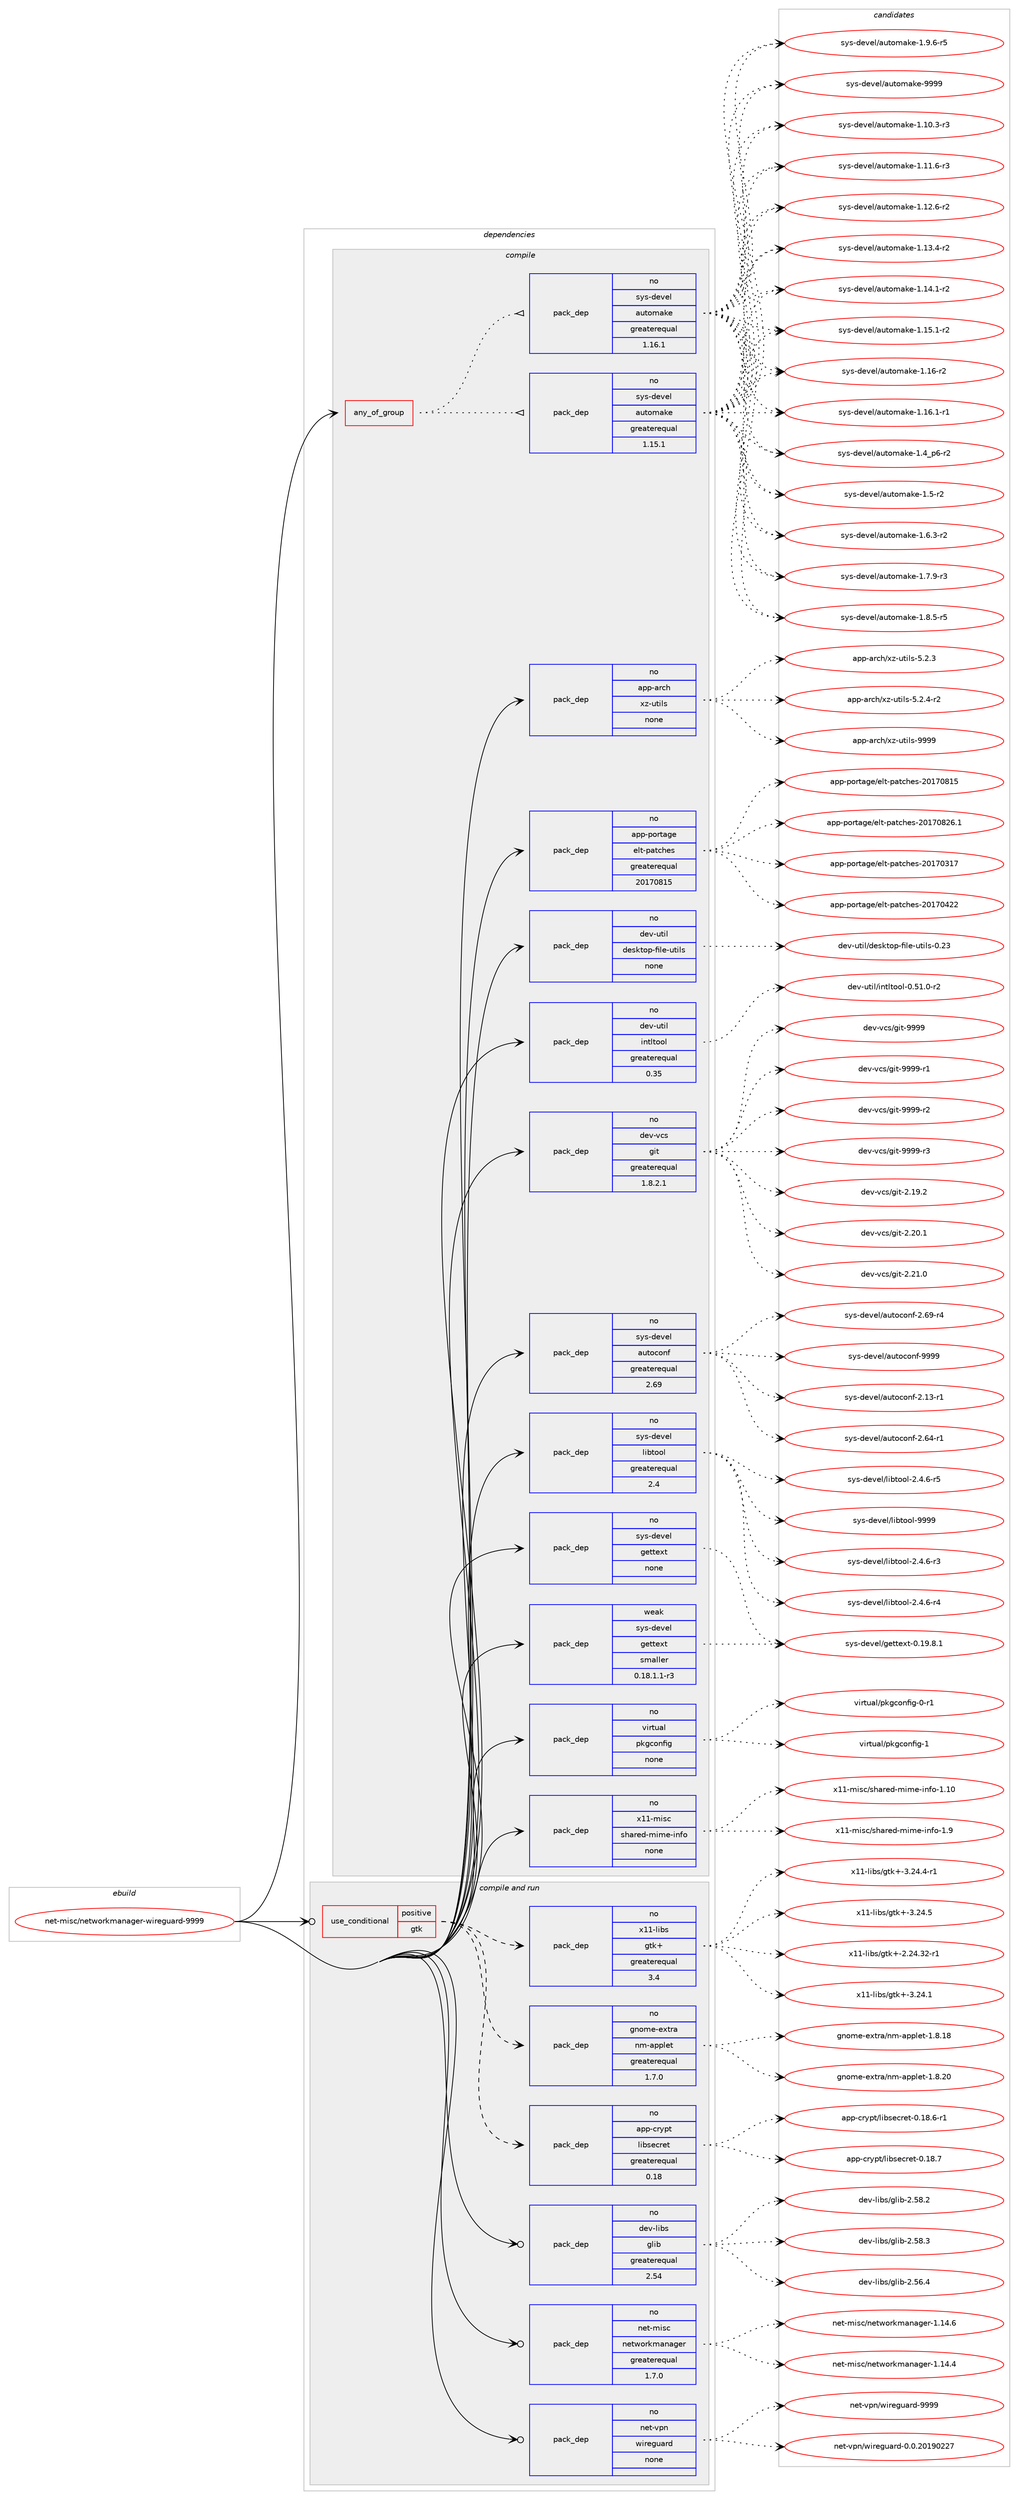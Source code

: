digraph prolog {

# *************
# Graph options
# *************

newrank=true;
concentrate=true;
compound=true;
graph [rankdir=LR,fontname=Helvetica,fontsize=10,ranksep=1.5];#, ranksep=2.5, nodesep=0.2];
edge  [arrowhead=vee];
node  [fontname=Helvetica,fontsize=10];

# **********
# The ebuild
# **********

subgraph cluster_leftcol {
color=gray;
rank=same;
label=<<i>ebuild</i>>;
id [label="net-misc/networkmanager-wireguard-9999", color=red, width=4, href="../net-misc/networkmanager-wireguard-9999.svg"];
}

# ****************
# The dependencies
# ****************

subgraph cluster_midcol {
color=gray;
label=<<i>dependencies</i>>;
subgraph cluster_compile {
fillcolor="#eeeeee";
style=filled;
label=<<i>compile</i>>;
subgraph any26379 {
dependency1669909 [label=<<TABLE BORDER="0" CELLBORDER="1" CELLSPACING="0" CELLPADDING="4"><TR><TD CELLPADDING="10">any_of_group</TD></TR></TABLE>>, shape=none, color=red];subgraph pack1193967 {
dependency1669910 [label=<<TABLE BORDER="0" CELLBORDER="1" CELLSPACING="0" CELLPADDING="4" WIDTH="220"><TR><TD ROWSPAN="6" CELLPADDING="30">pack_dep</TD></TR><TR><TD WIDTH="110">no</TD></TR><TR><TD>sys-devel</TD></TR><TR><TD>automake</TD></TR><TR><TD>greaterequal</TD></TR><TR><TD>1.16.1</TD></TR></TABLE>>, shape=none, color=blue];
}
dependency1669909:e -> dependency1669910:w [weight=20,style="dotted",arrowhead="oinv"];
subgraph pack1193968 {
dependency1669911 [label=<<TABLE BORDER="0" CELLBORDER="1" CELLSPACING="0" CELLPADDING="4" WIDTH="220"><TR><TD ROWSPAN="6" CELLPADDING="30">pack_dep</TD></TR><TR><TD WIDTH="110">no</TD></TR><TR><TD>sys-devel</TD></TR><TR><TD>automake</TD></TR><TR><TD>greaterequal</TD></TR><TR><TD>1.15.1</TD></TR></TABLE>>, shape=none, color=blue];
}
dependency1669909:e -> dependency1669911:w [weight=20,style="dotted",arrowhead="oinv"];
}
id:e -> dependency1669909:w [weight=20,style="solid",arrowhead="vee"];
subgraph pack1193969 {
dependency1669912 [label=<<TABLE BORDER="0" CELLBORDER="1" CELLSPACING="0" CELLPADDING="4" WIDTH="220"><TR><TD ROWSPAN="6" CELLPADDING="30">pack_dep</TD></TR><TR><TD WIDTH="110">no</TD></TR><TR><TD>app-arch</TD></TR><TR><TD>xz-utils</TD></TR><TR><TD>none</TD></TR><TR><TD></TD></TR></TABLE>>, shape=none, color=blue];
}
id:e -> dependency1669912:w [weight=20,style="solid",arrowhead="vee"];
subgraph pack1193970 {
dependency1669913 [label=<<TABLE BORDER="0" CELLBORDER="1" CELLSPACING="0" CELLPADDING="4" WIDTH="220"><TR><TD ROWSPAN="6" CELLPADDING="30">pack_dep</TD></TR><TR><TD WIDTH="110">no</TD></TR><TR><TD>app-portage</TD></TR><TR><TD>elt-patches</TD></TR><TR><TD>greaterequal</TD></TR><TR><TD>20170815</TD></TR></TABLE>>, shape=none, color=blue];
}
id:e -> dependency1669913:w [weight=20,style="solid",arrowhead="vee"];
subgraph pack1193971 {
dependency1669914 [label=<<TABLE BORDER="0" CELLBORDER="1" CELLSPACING="0" CELLPADDING="4" WIDTH="220"><TR><TD ROWSPAN="6" CELLPADDING="30">pack_dep</TD></TR><TR><TD WIDTH="110">no</TD></TR><TR><TD>dev-util</TD></TR><TR><TD>desktop-file-utils</TD></TR><TR><TD>none</TD></TR><TR><TD></TD></TR></TABLE>>, shape=none, color=blue];
}
id:e -> dependency1669914:w [weight=20,style="solid",arrowhead="vee"];
subgraph pack1193972 {
dependency1669915 [label=<<TABLE BORDER="0" CELLBORDER="1" CELLSPACING="0" CELLPADDING="4" WIDTH="220"><TR><TD ROWSPAN="6" CELLPADDING="30">pack_dep</TD></TR><TR><TD WIDTH="110">no</TD></TR><TR><TD>dev-util</TD></TR><TR><TD>intltool</TD></TR><TR><TD>greaterequal</TD></TR><TR><TD>0.35</TD></TR></TABLE>>, shape=none, color=blue];
}
id:e -> dependency1669915:w [weight=20,style="solid",arrowhead="vee"];
subgraph pack1193973 {
dependency1669916 [label=<<TABLE BORDER="0" CELLBORDER="1" CELLSPACING="0" CELLPADDING="4" WIDTH="220"><TR><TD ROWSPAN="6" CELLPADDING="30">pack_dep</TD></TR><TR><TD WIDTH="110">no</TD></TR><TR><TD>dev-vcs</TD></TR><TR><TD>git</TD></TR><TR><TD>greaterequal</TD></TR><TR><TD>1.8.2.1</TD></TR></TABLE>>, shape=none, color=blue];
}
id:e -> dependency1669916:w [weight=20,style="solid",arrowhead="vee"];
subgraph pack1193974 {
dependency1669917 [label=<<TABLE BORDER="0" CELLBORDER="1" CELLSPACING="0" CELLPADDING="4" WIDTH="220"><TR><TD ROWSPAN="6" CELLPADDING="30">pack_dep</TD></TR><TR><TD WIDTH="110">no</TD></TR><TR><TD>sys-devel</TD></TR><TR><TD>autoconf</TD></TR><TR><TD>greaterequal</TD></TR><TR><TD>2.69</TD></TR></TABLE>>, shape=none, color=blue];
}
id:e -> dependency1669917:w [weight=20,style="solid",arrowhead="vee"];
subgraph pack1193975 {
dependency1669918 [label=<<TABLE BORDER="0" CELLBORDER="1" CELLSPACING="0" CELLPADDING="4" WIDTH="220"><TR><TD ROWSPAN="6" CELLPADDING="30">pack_dep</TD></TR><TR><TD WIDTH="110">no</TD></TR><TR><TD>sys-devel</TD></TR><TR><TD>gettext</TD></TR><TR><TD>none</TD></TR><TR><TD></TD></TR></TABLE>>, shape=none, color=blue];
}
id:e -> dependency1669918:w [weight=20,style="solid",arrowhead="vee"];
subgraph pack1193976 {
dependency1669919 [label=<<TABLE BORDER="0" CELLBORDER="1" CELLSPACING="0" CELLPADDING="4" WIDTH="220"><TR><TD ROWSPAN="6" CELLPADDING="30">pack_dep</TD></TR><TR><TD WIDTH="110">no</TD></TR><TR><TD>sys-devel</TD></TR><TR><TD>libtool</TD></TR><TR><TD>greaterequal</TD></TR><TR><TD>2.4</TD></TR></TABLE>>, shape=none, color=blue];
}
id:e -> dependency1669919:w [weight=20,style="solid",arrowhead="vee"];
subgraph pack1193977 {
dependency1669920 [label=<<TABLE BORDER="0" CELLBORDER="1" CELLSPACING="0" CELLPADDING="4" WIDTH="220"><TR><TD ROWSPAN="6" CELLPADDING="30">pack_dep</TD></TR><TR><TD WIDTH="110">no</TD></TR><TR><TD>virtual</TD></TR><TR><TD>pkgconfig</TD></TR><TR><TD>none</TD></TR><TR><TD></TD></TR></TABLE>>, shape=none, color=blue];
}
id:e -> dependency1669920:w [weight=20,style="solid",arrowhead="vee"];
subgraph pack1193978 {
dependency1669921 [label=<<TABLE BORDER="0" CELLBORDER="1" CELLSPACING="0" CELLPADDING="4" WIDTH="220"><TR><TD ROWSPAN="6" CELLPADDING="30">pack_dep</TD></TR><TR><TD WIDTH="110">no</TD></TR><TR><TD>x11-misc</TD></TR><TR><TD>shared-mime-info</TD></TR><TR><TD>none</TD></TR><TR><TD></TD></TR></TABLE>>, shape=none, color=blue];
}
id:e -> dependency1669921:w [weight=20,style="solid",arrowhead="vee"];
subgraph pack1193979 {
dependency1669922 [label=<<TABLE BORDER="0" CELLBORDER="1" CELLSPACING="0" CELLPADDING="4" WIDTH="220"><TR><TD ROWSPAN="6" CELLPADDING="30">pack_dep</TD></TR><TR><TD WIDTH="110">weak</TD></TR><TR><TD>sys-devel</TD></TR><TR><TD>gettext</TD></TR><TR><TD>smaller</TD></TR><TR><TD>0.18.1.1-r3</TD></TR></TABLE>>, shape=none, color=blue];
}
id:e -> dependency1669922:w [weight=20,style="solid",arrowhead="vee"];
}
subgraph cluster_compileandrun {
fillcolor="#eeeeee";
style=filled;
label=<<i>compile and run</i>>;
subgraph cond448755 {
dependency1669923 [label=<<TABLE BORDER="0" CELLBORDER="1" CELLSPACING="0" CELLPADDING="4"><TR><TD ROWSPAN="3" CELLPADDING="10">use_conditional</TD></TR><TR><TD>positive</TD></TR><TR><TD>gtk</TD></TR></TABLE>>, shape=none, color=red];
subgraph pack1193980 {
dependency1669924 [label=<<TABLE BORDER="0" CELLBORDER="1" CELLSPACING="0" CELLPADDING="4" WIDTH="220"><TR><TD ROWSPAN="6" CELLPADDING="30">pack_dep</TD></TR><TR><TD WIDTH="110">no</TD></TR><TR><TD>app-crypt</TD></TR><TR><TD>libsecret</TD></TR><TR><TD>greaterequal</TD></TR><TR><TD>0.18</TD></TR></TABLE>>, shape=none, color=blue];
}
dependency1669923:e -> dependency1669924:w [weight=20,style="dashed",arrowhead="vee"];
subgraph pack1193981 {
dependency1669925 [label=<<TABLE BORDER="0" CELLBORDER="1" CELLSPACING="0" CELLPADDING="4" WIDTH="220"><TR><TD ROWSPAN="6" CELLPADDING="30">pack_dep</TD></TR><TR><TD WIDTH="110">no</TD></TR><TR><TD>gnome-extra</TD></TR><TR><TD>nm-applet</TD></TR><TR><TD>greaterequal</TD></TR><TR><TD>1.7.0</TD></TR></TABLE>>, shape=none, color=blue];
}
dependency1669923:e -> dependency1669925:w [weight=20,style="dashed",arrowhead="vee"];
subgraph pack1193982 {
dependency1669926 [label=<<TABLE BORDER="0" CELLBORDER="1" CELLSPACING="0" CELLPADDING="4" WIDTH="220"><TR><TD ROWSPAN="6" CELLPADDING="30">pack_dep</TD></TR><TR><TD WIDTH="110">no</TD></TR><TR><TD>x11-libs</TD></TR><TR><TD>gtk+</TD></TR><TR><TD>greaterequal</TD></TR><TR><TD>3.4</TD></TR></TABLE>>, shape=none, color=blue];
}
dependency1669923:e -> dependency1669926:w [weight=20,style="dashed",arrowhead="vee"];
}
id:e -> dependency1669923:w [weight=20,style="solid",arrowhead="odotvee"];
subgraph pack1193983 {
dependency1669927 [label=<<TABLE BORDER="0" CELLBORDER="1" CELLSPACING="0" CELLPADDING="4" WIDTH="220"><TR><TD ROWSPAN="6" CELLPADDING="30">pack_dep</TD></TR><TR><TD WIDTH="110">no</TD></TR><TR><TD>dev-libs</TD></TR><TR><TD>glib</TD></TR><TR><TD>greaterequal</TD></TR><TR><TD>2.54</TD></TR></TABLE>>, shape=none, color=blue];
}
id:e -> dependency1669927:w [weight=20,style="solid",arrowhead="odotvee"];
subgraph pack1193984 {
dependency1669928 [label=<<TABLE BORDER="0" CELLBORDER="1" CELLSPACING="0" CELLPADDING="4" WIDTH="220"><TR><TD ROWSPAN="6" CELLPADDING="30">pack_dep</TD></TR><TR><TD WIDTH="110">no</TD></TR><TR><TD>net-misc</TD></TR><TR><TD>networkmanager</TD></TR><TR><TD>greaterequal</TD></TR><TR><TD>1.7.0</TD></TR></TABLE>>, shape=none, color=blue];
}
id:e -> dependency1669928:w [weight=20,style="solid",arrowhead="odotvee"];
subgraph pack1193985 {
dependency1669929 [label=<<TABLE BORDER="0" CELLBORDER="1" CELLSPACING="0" CELLPADDING="4" WIDTH="220"><TR><TD ROWSPAN="6" CELLPADDING="30">pack_dep</TD></TR><TR><TD WIDTH="110">no</TD></TR><TR><TD>net-vpn</TD></TR><TR><TD>wireguard</TD></TR><TR><TD>none</TD></TR><TR><TD></TD></TR></TABLE>>, shape=none, color=blue];
}
id:e -> dependency1669929:w [weight=20,style="solid",arrowhead="odotvee"];
}
subgraph cluster_run {
fillcolor="#eeeeee";
style=filled;
label=<<i>run</i>>;
}
}

# **************
# The candidates
# **************

subgraph cluster_choices {
rank=same;
color=gray;
label=<<i>candidates</i>>;

subgraph choice1193967 {
color=black;
nodesep=1;
choice11512111545100101118101108479711711611110997107101454946494846514511451 [label="sys-devel/automake-1.10.3-r3", color=red, width=4,href="../sys-devel/automake-1.10.3-r3.svg"];
choice11512111545100101118101108479711711611110997107101454946494946544511451 [label="sys-devel/automake-1.11.6-r3", color=red, width=4,href="../sys-devel/automake-1.11.6-r3.svg"];
choice11512111545100101118101108479711711611110997107101454946495046544511450 [label="sys-devel/automake-1.12.6-r2", color=red, width=4,href="../sys-devel/automake-1.12.6-r2.svg"];
choice11512111545100101118101108479711711611110997107101454946495146524511450 [label="sys-devel/automake-1.13.4-r2", color=red, width=4,href="../sys-devel/automake-1.13.4-r2.svg"];
choice11512111545100101118101108479711711611110997107101454946495246494511450 [label="sys-devel/automake-1.14.1-r2", color=red, width=4,href="../sys-devel/automake-1.14.1-r2.svg"];
choice11512111545100101118101108479711711611110997107101454946495346494511450 [label="sys-devel/automake-1.15.1-r2", color=red, width=4,href="../sys-devel/automake-1.15.1-r2.svg"];
choice1151211154510010111810110847971171161111099710710145494649544511450 [label="sys-devel/automake-1.16-r2", color=red, width=4,href="../sys-devel/automake-1.16-r2.svg"];
choice11512111545100101118101108479711711611110997107101454946495446494511449 [label="sys-devel/automake-1.16.1-r1", color=red, width=4,href="../sys-devel/automake-1.16.1-r1.svg"];
choice115121115451001011181011084797117116111109971071014549465295112544511450 [label="sys-devel/automake-1.4_p6-r2", color=red, width=4,href="../sys-devel/automake-1.4_p6-r2.svg"];
choice11512111545100101118101108479711711611110997107101454946534511450 [label="sys-devel/automake-1.5-r2", color=red, width=4,href="../sys-devel/automake-1.5-r2.svg"];
choice115121115451001011181011084797117116111109971071014549465446514511450 [label="sys-devel/automake-1.6.3-r2", color=red, width=4,href="../sys-devel/automake-1.6.3-r2.svg"];
choice115121115451001011181011084797117116111109971071014549465546574511451 [label="sys-devel/automake-1.7.9-r3", color=red, width=4,href="../sys-devel/automake-1.7.9-r3.svg"];
choice115121115451001011181011084797117116111109971071014549465646534511453 [label="sys-devel/automake-1.8.5-r5", color=red, width=4,href="../sys-devel/automake-1.8.5-r5.svg"];
choice115121115451001011181011084797117116111109971071014549465746544511453 [label="sys-devel/automake-1.9.6-r5", color=red, width=4,href="../sys-devel/automake-1.9.6-r5.svg"];
choice115121115451001011181011084797117116111109971071014557575757 [label="sys-devel/automake-9999", color=red, width=4,href="../sys-devel/automake-9999.svg"];
dependency1669910:e -> choice11512111545100101118101108479711711611110997107101454946494846514511451:w [style=dotted,weight="100"];
dependency1669910:e -> choice11512111545100101118101108479711711611110997107101454946494946544511451:w [style=dotted,weight="100"];
dependency1669910:e -> choice11512111545100101118101108479711711611110997107101454946495046544511450:w [style=dotted,weight="100"];
dependency1669910:e -> choice11512111545100101118101108479711711611110997107101454946495146524511450:w [style=dotted,weight="100"];
dependency1669910:e -> choice11512111545100101118101108479711711611110997107101454946495246494511450:w [style=dotted,weight="100"];
dependency1669910:e -> choice11512111545100101118101108479711711611110997107101454946495346494511450:w [style=dotted,weight="100"];
dependency1669910:e -> choice1151211154510010111810110847971171161111099710710145494649544511450:w [style=dotted,weight="100"];
dependency1669910:e -> choice11512111545100101118101108479711711611110997107101454946495446494511449:w [style=dotted,weight="100"];
dependency1669910:e -> choice115121115451001011181011084797117116111109971071014549465295112544511450:w [style=dotted,weight="100"];
dependency1669910:e -> choice11512111545100101118101108479711711611110997107101454946534511450:w [style=dotted,weight="100"];
dependency1669910:e -> choice115121115451001011181011084797117116111109971071014549465446514511450:w [style=dotted,weight="100"];
dependency1669910:e -> choice115121115451001011181011084797117116111109971071014549465546574511451:w [style=dotted,weight="100"];
dependency1669910:e -> choice115121115451001011181011084797117116111109971071014549465646534511453:w [style=dotted,weight="100"];
dependency1669910:e -> choice115121115451001011181011084797117116111109971071014549465746544511453:w [style=dotted,weight="100"];
dependency1669910:e -> choice115121115451001011181011084797117116111109971071014557575757:w [style=dotted,weight="100"];
}
subgraph choice1193968 {
color=black;
nodesep=1;
choice11512111545100101118101108479711711611110997107101454946494846514511451 [label="sys-devel/automake-1.10.3-r3", color=red, width=4,href="../sys-devel/automake-1.10.3-r3.svg"];
choice11512111545100101118101108479711711611110997107101454946494946544511451 [label="sys-devel/automake-1.11.6-r3", color=red, width=4,href="../sys-devel/automake-1.11.6-r3.svg"];
choice11512111545100101118101108479711711611110997107101454946495046544511450 [label="sys-devel/automake-1.12.6-r2", color=red, width=4,href="../sys-devel/automake-1.12.6-r2.svg"];
choice11512111545100101118101108479711711611110997107101454946495146524511450 [label="sys-devel/automake-1.13.4-r2", color=red, width=4,href="../sys-devel/automake-1.13.4-r2.svg"];
choice11512111545100101118101108479711711611110997107101454946495246494511450 [label="sys-devel/automake-1.14.1-r2", color=red, width=4,href="../sys-devel/automake-1.14.1-r2.svg"];
choice11512111545100101118101108479711711611110997107101454946495346494511450 [label="sys-devel/automake-1.15.1-r2", color=red, width=4,href="../sys-devel/automake-1.15.1-r2.svg"];
choice1151211154510010111810110847971171161111099710710145494649544511450 [label="sys-devel/automake-1.16-r2", color=red, width=4,href="../sys-devel/automake-1.16-r2.svg"];
choice11512111545100101118101108479711711611110997107101454946495446494511449 [label="sys-devel/automake-1.16.1-r1", color=red, width=4,href="../sys-devel/automake-1.16.1-r1.svg"];
choice115121115451001011181011084797117116111109971071014549465295112544511450 [label="sys-devel/automake-1.4_p6-r2", color=red, width=4,href="../sys-devel/automake-1.4_p6-r2.svg"];
choice11512111545100101118101108479711711611110997107101454946534511450 [label="sys-devel/automake-1.5-r2", color=red, width=4,href="../sys-devel/automake-1.5-r2.svg"];
choice115121115451001011181011084797117116111109971071014549465446514511450 [label="sys-devel/automake-1.6.3-r2", color=red, width=4,href="../sys-devel/automake-1.6.3-r2.svg"];
choice115121115451001011181011084797117116111109971071014549465546574511451 [label="sys-devel/automake-1.7.9-r3", color=red, width=4,href="../sys-devel/automake-1.7.9-r3.svg"];
choice115121115451001011181011084797117116111109971071014549465646534511453 [label="sys-devel/automake-1.8.5-r5", color=red, width=4,href="../sys-devel/automake-1.8.5-r5.svg"];
choice115121115451001011181011084797117116111109971071014549465746544511453 [label="sys-devel/automake-1.9.6-r5", color=red, width=4,href="../sys-devel/automake-1.9.6-r5.svg"];
choice115121115451001011181011084797117116111109971071014557575757 [label="sys-devel/automake-9999", color=red, width=4,href="../sys-devel/automake-9999.svg"];
dependency1669911:e -> choice11512111545100101118101108479711711611110997107101454946494846514511451:w [style=dotted,weight="100"];
dependency1669911:e -> choice11512111545100101118101108479711711611110997107101454946494946544511451:w [style=dotted,weight="100"];
dependency1669911:e -> choice11512111545100101118101108479711711611110997107101454946495046544511450:w [style=dotted,weight="100"];
dependency1669911:e -> choice11512111545100101118101108479711711611110997107101454946495146524511450:w [style=dotted,weight="100"];
dependency1669911:e -> choice11512111545100101118101108479711711611110997107101454946495246494511450:w [style=dotted,weight="100"];
dependency1669911:e -> choice11512111545100101118101108479711711611110997107101454946495346494511450:w [style=dotted,weight="100"];
dependency1669911:e -> choice1151211154510010111810110847971171161111099710710145494649544511450:w [style=dotted,weight="100"];
dependency1669911:e -> choice11512111545100101118101108479711711611110997107101454946495446494511449:w [style=dotted,weight="100"];
dependency1669911:e -> choice115121115451001011181011084797117116111109971071014549465295112544511450:w [style=dotted,weight="100"];
dependency1669911:e -> choice11512111545100101118101108479711711611110997107101454946534511450:w [style=dotted,weight="100"];
dependency1669911:e -> choice115121115451001011181011084797117116111109971071014549465446514511450:w [style=dotted,weight="100"];
dependency1669911:e -> choice115121115451001011181011084797117116111109971071014549465546574511451:w [style=dotted,weight="100"];
dependency1669911:e -> choice115121115451001011181011084797117116111109971071014549465646534511453:w [style=dotted,weight="100"];
dependency1669911:e -> choice115121115451001011181011084797117116111109971071014549465746544511453:w [style=dotted,weight="100"];
dependency1669911:e -> choice115121115451001011181011084797117116111109971071014557575757:w [style=dotted,weight="100"];
}
subgraph choice1193969 {
color=black;
nodesep=1;
choice971121124597114991044712012245117116105108115455346504651 [label="app-arch/xz-utils-5.2.3", color=red, width=4,href="../app-arch/xz-utils-5.2.3.svg"];
choice9711211245971149910447120122451171161051081154553465046524511450 [label="app-arch/xz-utils-5.2.4-r2", color=red, width=4,href="../app-arch/xz-utils-5.2.4-r2.svg"];
choice9711211245971149910447120122451171161051081154557575757 [label="app-arch/xz-utils-9999", color=red, width=4,href="../app-arch/xz-utils-9999.svg"];
dependency1669912:e -> choice971121124597114991044712012245117116105108115455346504651:w [style=dotted,weight="100"];
dependency1669912:e -> choice9711211245971149910447120122451171161051081154553465046524511450:w [style=dotted,weight="100"];
dependency1669912:e -> choice9711211245971149910447120122451171161051081154557575757:w [style=dotted,weight="100"];
}
subgraph choice1193970 {
color=black;
nodesep=1;
choice97112112451121111141169710310147101108116451129711699104101115455048495548514955 [label="app-portage/elt-patches-20170317", color=red, width=4,href="../app-portage/elt-patches-20170317.svg"];
choice97112112451121111141169710310147101108116451129711699104101115455048495548525050 [label="app-portage/elt-patches-20170422", color=red, width=4,href="../app-portage/elt-patches-20170422.svg"];
choice97112112451121111141169710310147101108116451129711699104101115455048495548564953 [label="app-portage/elt-patches-20170815", color=red, width=4,href="../app-portage/elt-patches-20170815.svg"];
choice971121124511211111411697103101471011081164511297116991041011154550484955485650544649 [label="app-portage/elt-patches-20170826.1", color=red, width=4,href="../app-portage/elt-patches-20170826.1.svg"];
dependency1669913:e -> choice97112112451121111141169710310147101108116451129711699104101115455048495548514955:w [style=dotted,weight="100"];
dependency1669913:e -> choice97112112451121111141169710310147101108116451129711699104101115455048495548525050:w [style=dotted,weight="100"];
dependency1669913:e -> choice97112112451121111141169710310147101108116451129711699104101115455048495548564953:w [style=dotted,weight="100"];
dependency1669913:e -> choice971121124511211111411697103101471011081164511297116991041011154550484955485650544649:w [style=dotted,weight="100"];
}
subgraph choice1193971 {
color=black;
nodesep=1;
choice100101118451171161051084710010111510711611111245102105108101451171161051081154548465051 [label="dev-util/desktop-file-utils-0.23", color=red, width=4,href="../dev-util/desktop-file-utils-0.23.svg"];
dependency1669914:e -> choice100101118451171161051084710010111510711611111245102105108101451171161051081154548465051:w [style=dotted,weight="100"];
}
subgraph choice1193972 {
color=black;
nodesep=1;
choice1001011184511711610510847105110116108116111111108454846534946484511450 [label="dev-util/intltool-0.51.0-r2", color=red, width=4,href="../dev-util/intltool-0.51.0-r2.svg"];
dependency1669915:e -> choice1001011184511711610510847105110116108116111111108454846534946484511450:w [style=dotted,weight="100"];
}
subgraph choice1193973 {
color=black;
nodesep=1;
choice10010111845118991154710310511645504649574650 [label="dev-vcs/git-2.19.2", color=red, width=4,href="../dev-vcs/git-2.19.2.svg"];
choice10010111845118991154710310511645504650484649 [label="dev-vcs/git-2.20.1", color=red, width=4,href="../dev-vcs/git-2.20.1.svg"];
choice10010111845118991154710310511645504650494648 [label="dev-vcs/git-2.21.0", color=red, width=4,href="../dev-vcs/git-2.21.0.svg"];
choice1001011184511899115471031051164557575757 [label="dev-vcs/git-9999", color=red, width=4,href="../dev-vcs/git-9999.svg"];
choice10010111845118991154710310511645575757574511449 [label="dev-vcs/git-9999-r1", color=red, width=4,href="../dev-vcs/git-9999-r1.svg"];
choice10010111845118991154710310511645575757574511450 [label="dev-vcs/git-9999-r2", color=red, width=4,href="../dev-vcs/git-9999-r2.svg"];
choice10010111845118991154710310511645575757574511451 [label="dev-vcs/git-9999-r3", color=red, width=4,href="../dev-vcs/git-9999-r3.svg"];
dependency1669916:e -> choice10010111845118991154710310511645504649574650:w [style=dotted,weight="100"];
dependency1669916:e -> choice10010111845118991154710310511645504650484649:w [style=dotted,weight="100"];
dependency1669916:e -> choice10010111845118991154710310511645504650494648:w [style=dotted,weight="100"];
dependency1669916:e -> choice1001011184511899115471031051164557575757:w [style=dotted,weight="100"];
dependency1669916:e -> choice10010111845118991154710310511645575757574511449:w [style=dotted,weight="100"];
dependency1669916:e -> choice10010111845118991154710310511645575757574511450:w [style=dotted,weight="100"];
dependency1669916:e -> choice10010111845118991154710310511645575757574511451:w [style=dotted,weight="100"];
}
subgraph choice1193974 {
color=black;
nodesep=1;
choice1151211154510010111810110847971171161119911111010245504649514511449 [label="sys-devel/autoconf-2.13-r1", color=red, width=4,href="../sys-devel/autoconf-2.13-r1.svg"];
choice1151211154510010111810110847971171161119911111010245504654524511449 [label="sys-devel/autoconf-2.64-r1", color=red, width=4,href="../sys-devel/autoconf-2.64-r1.svg"];
choice1151211154510010111810110847971171161119911111010245504654574511452 [label="sys-devel/autoconf-2.69-r4", color=red, width=4,href="../sys-devel/autoconf-2.69-r4.svg"];
choice115121115451001011181011084797117116111991111101024557575757 [label="sys-devel/autoconf-9999", color=red, width=4,href="../sys-devel/autoconf-9999.svg"];
dependency1669917:e -> choice1151211154510010111810110847971171161119911111010245504649514511449:w [style=dotted,weight="100"];
dependency1669917:e -> choice1151211154510010111810110847971171161119911111010245504654524511449:w [style=dotted,weight="100"];
dependency1669917:e -> choice1151211154510010111810110847971171161119911111010245504654574511452:w [style=dotted,weight="100"];
dependency1669917:e -> choice115121115451001011181011084797117116111991111101024557575757:w [style=dotted,weight="100"];
}
subgraph choice1193975 {
color=black;
nodesep=1;
choice1151211154510010111810110847103101116116101120116454846495746564649 [label="sys-devel/gettext-0.19.8.1", color=red, width=4,href="../sys-devel/gettext-0.19.8.1.svg"];
dependency1669918:e -> choice1151211154510010111810110847103101116116101120116454846495746564649:w [style=dotted,weight="100"];
}
subgraph choice1193976 {
color=black;
nodesep=1;
choice1151211154510010111810110847108105981161111111084550465246544511451 [label="sys-devel/libtool-2.4.6-r3", color=red, width=4,href="../sys-devel/libtool-2.4.6-r3.svg"];
choice1151211154510010111810110847108105981161111111084550465246544511452 [label="sys-devel/libtool-2.4.6-r4", color=red, width=4,href="../sys-devel/libtool-2.4.6-r4.svg"];
choice1151211154510010111810110847108105981161111111084550465246544511453 [label="sys-devel/libtool-2.4.6-r5", color=red, width=4,href="../sys-devel/libtool-2.4.6-r5.svg"];
choice1151211154510010111810110847108105981161111111084557575757 [label="sys-devel/libtool-9999", color=red, width=4,href="../sys-devel/libtool-9999.svg"];
dependency1669919:e -> choice1151211154510010111810110847108105981161111111084550465246544511451:w [style=dotted,weight="100"];
dependency1669919:e -> choice1151211154510010111810110847108105981161111111084550465246544511452:w [style=dotted,weight="100"];
dependency1669919:e -> choice1151211154510010111810110847108105981161111111084550465246544511453:w [style=dotted,weight="100"];
dependency1669919:e -> choice1151211154510010111810110847108105981161111111084557575757:w [style=dotted,weight="100"];
}
subgraph choice1193977 {
color=black;
nodesep=1;
choice11810511411611797108471121071039911111010210510345484511449 [label="virtual/pkgconfig-0-r1", color=red, width=4,href="../virtual/pkgconfig-0-r1.svg"];
choice1181051141161179710847112107103991111101021051034549 [label="virtual/pkgconfig-1", color=red, width=4,href="../virtual/pkgconfig-1.svg"];
dependency1669920:e -> choice11810511411611797108471121071039911111010210510345484511449:w [style=dotted,weight="100"];
dependency1669920:e -> choice1181051141161179710847112107103991111101021051034549:w [style=dotted,weight="100"];
}
subgraph choice1193978 {
color=black;
nodesep=1;
choice12049494510910511599471151049711410110045109105109101451051101021114549464948 [label="x11-misc/shared-mime-info-1.10", color=red, width=4,href="../x11-misc/shared-mime-info-1.10.svg"];
choice120494945109105115994711510497114101100451091051091014510511010211145494657 [label="x11-misc/shared-mime-info-1.9", color=red, width=4,href="../x11-misc/shared-mime-info-1.9.svg"];
dependency1669921:e -> choice12049494510910511599471151049711410110045109105109101451051101021114549464948:w [style=dotted,weight="100"];
dependency1669921:e -> choice120494945109105115994711510497114101100451091051091014510511010211145494657:w [style=dotted,weight="100"];
}
subgraph choice1193979 {
color=black;
nodesep=1;
choice1151211154510010111810110847103101116116101120116454846495746564649 [label="sys-devel/gettext-0.19.8.1", color=red, width=4,href="../sys-devel/gettext-0.19.8.1.svg"];
dependency1669922:e -> choice1151211154510010111810110847103101116116101120116454846495746564649:w [style=dotted,weight="100"];
}
subgraph choice1193980 {
color=black;
nodesep=1;
choice971121124599114121112116471081059811510199114101116454846495646544511449 [label="app-crypt/libsecret-0.18.6-r1", color=red, width=4,href="../app-crypt/libsecret-0.18.6-r1.svg"];
choice97112112459911412111211647108105981151019911410111645484649564655 [label="app-crypt/libsecret-0.18.7", color=red, width=4,href="../app-crypt/libsecret-0.18.7.svg"];
dependency1669924:e -> choice971121124599114121112116471081059811510199114101116454846495646544511449:w [style=dotted,weight="100"];
dependency1669924:e -> choice97112112459911412111211647108105981151019911410111645484649564655:w [style=dotted,weight="100"];
}
subgraph choice1193981 {
color=black;
nodesep=1;
choice103110111109101451011201161149747110109459711211210810111645494656464956 [label="gnome-extra/nm-applet-1.8.18", color=red, width=4,href="../gnome-extra/nm-applet-1.8.18.svg"];
choice103110111109101451011201161149747110109459711211210810111645494656465048 [label="gnome-extra/nm-applet-1.8.20", color=red, width=4,href="../gnome-extra/nm-applet-1.8.20.svg"];
dependency1669925:e -> choice103110111109101451011201161149747110109459711211210810111645494656464956:w [style=dotted,weight="100"];
dependency1669925:e -> choice103110111109101451011201161149747110109459711211210810111645494656465048:w [style=dotted,weight="100"];
}
subgraph choice1193982 {
color=black;
nodesep=1;
choice12049494510810598115471031161074345504650524651504511449 [label="x11-libs/gtk+-2.24.32-r1", color=red, width=4,href="../x11-libs/gtk+-2.24.32-r1.svg"];
choice12049494510810598115471031161074345514650524649 [label="x11-libs/gtk+-3.24.1", color=red, width=4,href="../x11-libs/gtk+-3.24.1.svg"];
choice120494945108105981154710311610743455146505246524511449 [label="x11-libs/gtk+-3.24.4-r1", color=red, width=4,href="../x11-libs/gtk+-3.24.4-r1.svg"];
choice12049494510810598115471031161074345514650524653 [label="x11-libs/gtk+-3.24.5", color=red, width=4,href="../x11-libs/gtk+-3.24.5.svg"];
dependency1669926:e -> choice12049494510810598115471031161074345504650524651504511449:w [style=dotted,weight="100"];
dependency1669926:e -> choice12049494510810598115471031161074345514650524649:w [style=dotted,weight="100"];
dependency1669926:e -> choice120494945108105981154710311610743455146505246524511449:w [style=dotted,weight="100"];
dependency1669926:e -> choice12049494510810598115471031161074345514650524653:w [style=dotted,weight="100"];
}
subgraph choice1193983 {
color=black;
nodesep=1;
choice1001011184510810598115471031081059845504653544652 [label="dev-libs/glib-2.56.4", color=red, width=4,href="../dev-libs/glib-2.56.4.svg"];
choice1001011184510810598115471031081059845504653564650 [label="dev-libs/glib-2.58.2", color=red, width=4,href="../dev-libs/glib-2.58.2.svg"];
choice1001011184510810598115471031081059845504653564651 [label="dev-libs/glib-2.58.3", color=red, width=4,href="../dev-libs/glib-2.58.3.svg"];
dependency1669927:e -> choice1001011184510810598115471031081059845504653544652:w [style=dotted,weight="100"];
dependency1669927:e -> choice1001011184510810598115471031081059845504653564650:w [style=dotted,weight="100"];
dependency1669927:e -> choice1001011184510810598115471031081059845504653564651:w [style=dotted,weight="100"];
}
subgraph choice1193984 {
color=black;
nodesep=1;
choice110101116451091051159947110101116119111114107109971109710310111445494649524652 [label="net-misc/networkmanager-1.14.4", color=red, width=4,href="../net-misc/networkmanager-1.14.4.svg"];
choice110101116451091051159947110101116119111114107109971109710310111445494649524654 [label="net-misc/networkmanager-1.14.6", color=red, width=4,href="../net-misc/networkmanager-1.14.6.svg"];
dependency1669928:e -> choice110101116451091051159947110101116119111114107109971109710310111445494649524652:w [style=dotted,weight="100"];
dependency1669928:e -> choice110101116451091051159947110101116119111114107109971109710310111445494649524654:w [style=dotted,weight="100"];
}
subgraph choice1193985 {
color=black;
nodesep=1;
choice11010111645118112110471191051141011031179711410045484648465048495748505055 [label="net-vpn/wireguard-0.0.20190227", color=red, width=4,href="../net-vpn/wireguard-0.0.20190227.svg"];
choice1101011164511811211047119105114101103117971141004557575757 [label="net-vpn/wireguard-9999", color=red, width=4,href="../net-vpn/wireguard-9999.svg"];
dependency1669929:e -> choice11010111645118112110471191051141011031179711410045484648465048495748505055:w [style=dotted,weight="100"];
dependency1669929:e -> choice1101011164511811211047119105114101103117971141004557575757:w [style=dotted,weight="100"];
}
}

}
